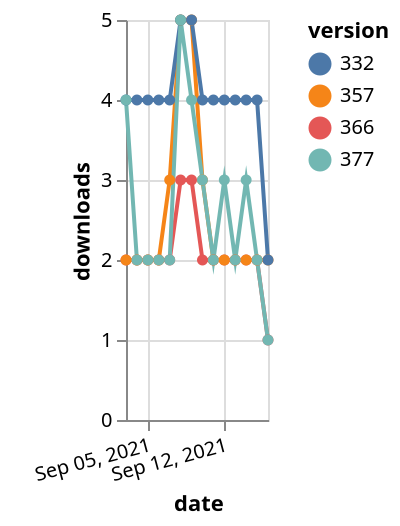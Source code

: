 {"$schema": "https://vega.github.io/schema/vega-lite/v5.json", "description": "A simple bar chart with embedded data.", "data": {"values": [{"date": "2021-09-03", "total": 2331, "delta": 2, "version": "366"}, {"date": "2021-09-04", "total": 2333, "delta": 2, "version": "366"}, {"date": "2021-09-05", "total": 2335, "delta": 2, "version": "366"}, {"date": "2021-09-06", "total": 2337, "delta": 2, "version": "366"}, {"date": "2021-09-07", "total": 2339, "delta": 2, "version": "366"}, {"date": "2021-09-08", "total": 2342, "delta": 3, "version": "366"}, {"date": "2021-09-09", "total": 2345, "delta": 3, "version": "366"}, {"date": "2021-09-10", "total": 2347, "delta": 2, "version": "366"}, {"date": "2021-09-11", "total": 2349, "delta": 2, "version": "366"}, {"date": "2021-09-12", "total": 2351, "delta": 2, "version": "366"}, {"date": "2021-09-13", "total": 2353, "delta": 2, "version": "366"}, {"date": "2021-09-14", "total": 2355, "delta": 2, "version": "366"}, {"date": "2021-09-15", "total": 2357, "delta": 2, "version": "366"}, {"date": "2021-09-16", "total": 2358, "delta": 1, "version": "366"}, {"date": "2021-09-03", "total": 2935, "delta": 2, "version": "357"}, {"date": "2021-09-04", "total": 2937, "delta": 2, "version": "357"}, {"date": "2021-09-05", "total": 2939, "delta": 2, "version": "357"}, {"date": "2021-09-06", "total": 2941, "delta": 2, "version": "357"}, {"date": "2021-09-07", "total": 2944, "delta": 3, "version": "357"}, {"date": "2021-09-08", "total": 2949, "delta": 5, "version": "357"}, {"date": "2021-09-09", "total": 2954, "delta": 5, "version": "357"}, {"date": "2021-09-10", "total": 2957, "delta": 3, "version": "357"}, {"date": "2021-09-11", "total": 2959, "delta": 2, "version": "357"}, {"date": "2021-09-12", "total": 2961, "delta": 2, "version": "357"}, {"date": "2021-09-13", "total": 2963, "delta": 2, "version": "357"}, {"date": "2021-09-14", "total": 2965, "delta": 2, "version": "357"}, {"date": "2021-09-15", "total": 2967, "delta": 2, "version": "357"}, {"date": "2021-09-16", "total": 2969, "delta": 2, "version": "357"}, {"date": "2021-09-03", "total": 4678, "delta": 4, "version": "332"}, {"date": "2021-09-04", "total": 4682, "delta": 4, "version": "332"}, {"date": "2021-09-05", "total": 4686, "delta": 4, "version": "332"}, {"date": "2021-09-06", "total": 4690, "delta": 4, "version": "332"}, {"date": "2021-09-07", "total": 4694, "delta": 4, "version": "332"}, {"date": "2021-09-08", "total": 4699, "delta": 5, "version": "332"}, {"date": "2021-09-09", "total": 4704, "delta": 5, "version": "332"}, {"date": "2021-09-10", "total": 4708, "delta": 4, "version": "332"}, {"date": "2021-09-11", "total": 4712, "delta": 4, "version": "332"}, {"date": "2021-09-12", "total": 4716, "delta": 4, "version": "332"}, {"date": "2021-09-13", "total": 4720, "delta": 4, "version": "332"}, {"date": "2021-09-14", "total": 4724, "delta": 4, "version": "332"}, {"date": "2021-09-15", "total": 4728, "delta": 4, "version": "332"}, {"date": "2021-09-16", "total": 4730, "delta": 2, "version": "332"}, {"date": "2021-09-03", "total": 2137, "delta": 4, "version": "377"}, {"date": "2021-09-04", "total": 2139, "delta": 2, "version": "377"}, {"date": "2021-09-05", "total": 2141, "delta": 2, "version": "377"}, {"date": "2021-09-06", "total": 2143, "delta": 2, "version": "377"}, {"date": "2021-09-07", "total": 2145, "delta": 2, "version": "377"}, {"date": "2021-09-08", "total": 2150, "delta": 5, "version": "377"}, {"date": "2021-09-09", "total": 2154, "delta": 4, "version": "377"}, {"date": "2021-09-10", "total": 2157, "delta": 3, "version": "377"}, {"date": "2021-09-11", "total": 2159, "delta": 2, "version": "377"}, {"date": "2021-09-12", "total": 2162, "delta": 3, "version": "377"}, {"date": "2021-09-13", "total": 2164, "delta": 2, "version": "377"}, {"date": "2021-09-14", "total": 2167, "delta": 3, "version": "377"}, {"date": "2021-09-15", "total": 2169, "delta": 2, "version": "377"}, {"date": "2021-09-16", "total": 2170, "delta": 1, "version": "377"}]}, "width": "container", "mark": {"type": "line", "point": {"filled": true}}, "encoding": {"x": {"field": "date", "type": "temporal", "timeUnit": "yearmonthdate", "title": "date", "axis": {"labelAngle": -15}}, "y": {"field": "delta", "type": "quantitative", "title": "downloads"}, "color": {"field": "version", "type": "nominal"}, "tooltip": {"field": "delta"}}}
